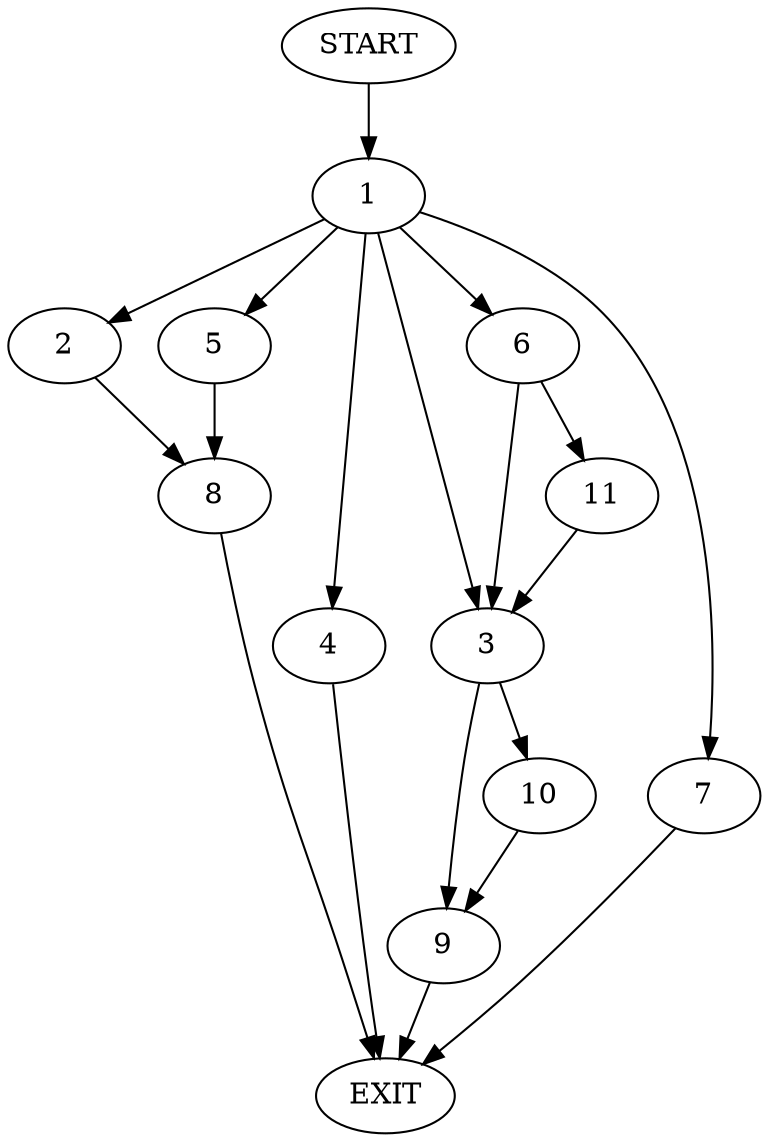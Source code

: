 digraph {
0 [label="START"]
12 [label="EXIT"]
0 -> 1
1 -> 2
1 -> 3
1 -> 4
1 -> 5
1 -> 6
1 -> 7
5 -> 8
2 -> 8
3 -> 9
3 -> 10
6 -> 3
6 -> 11
7 -> 12
4 -> 12
11 -> 3
9 -> 12
10 -> 9
8 -> 12
}
